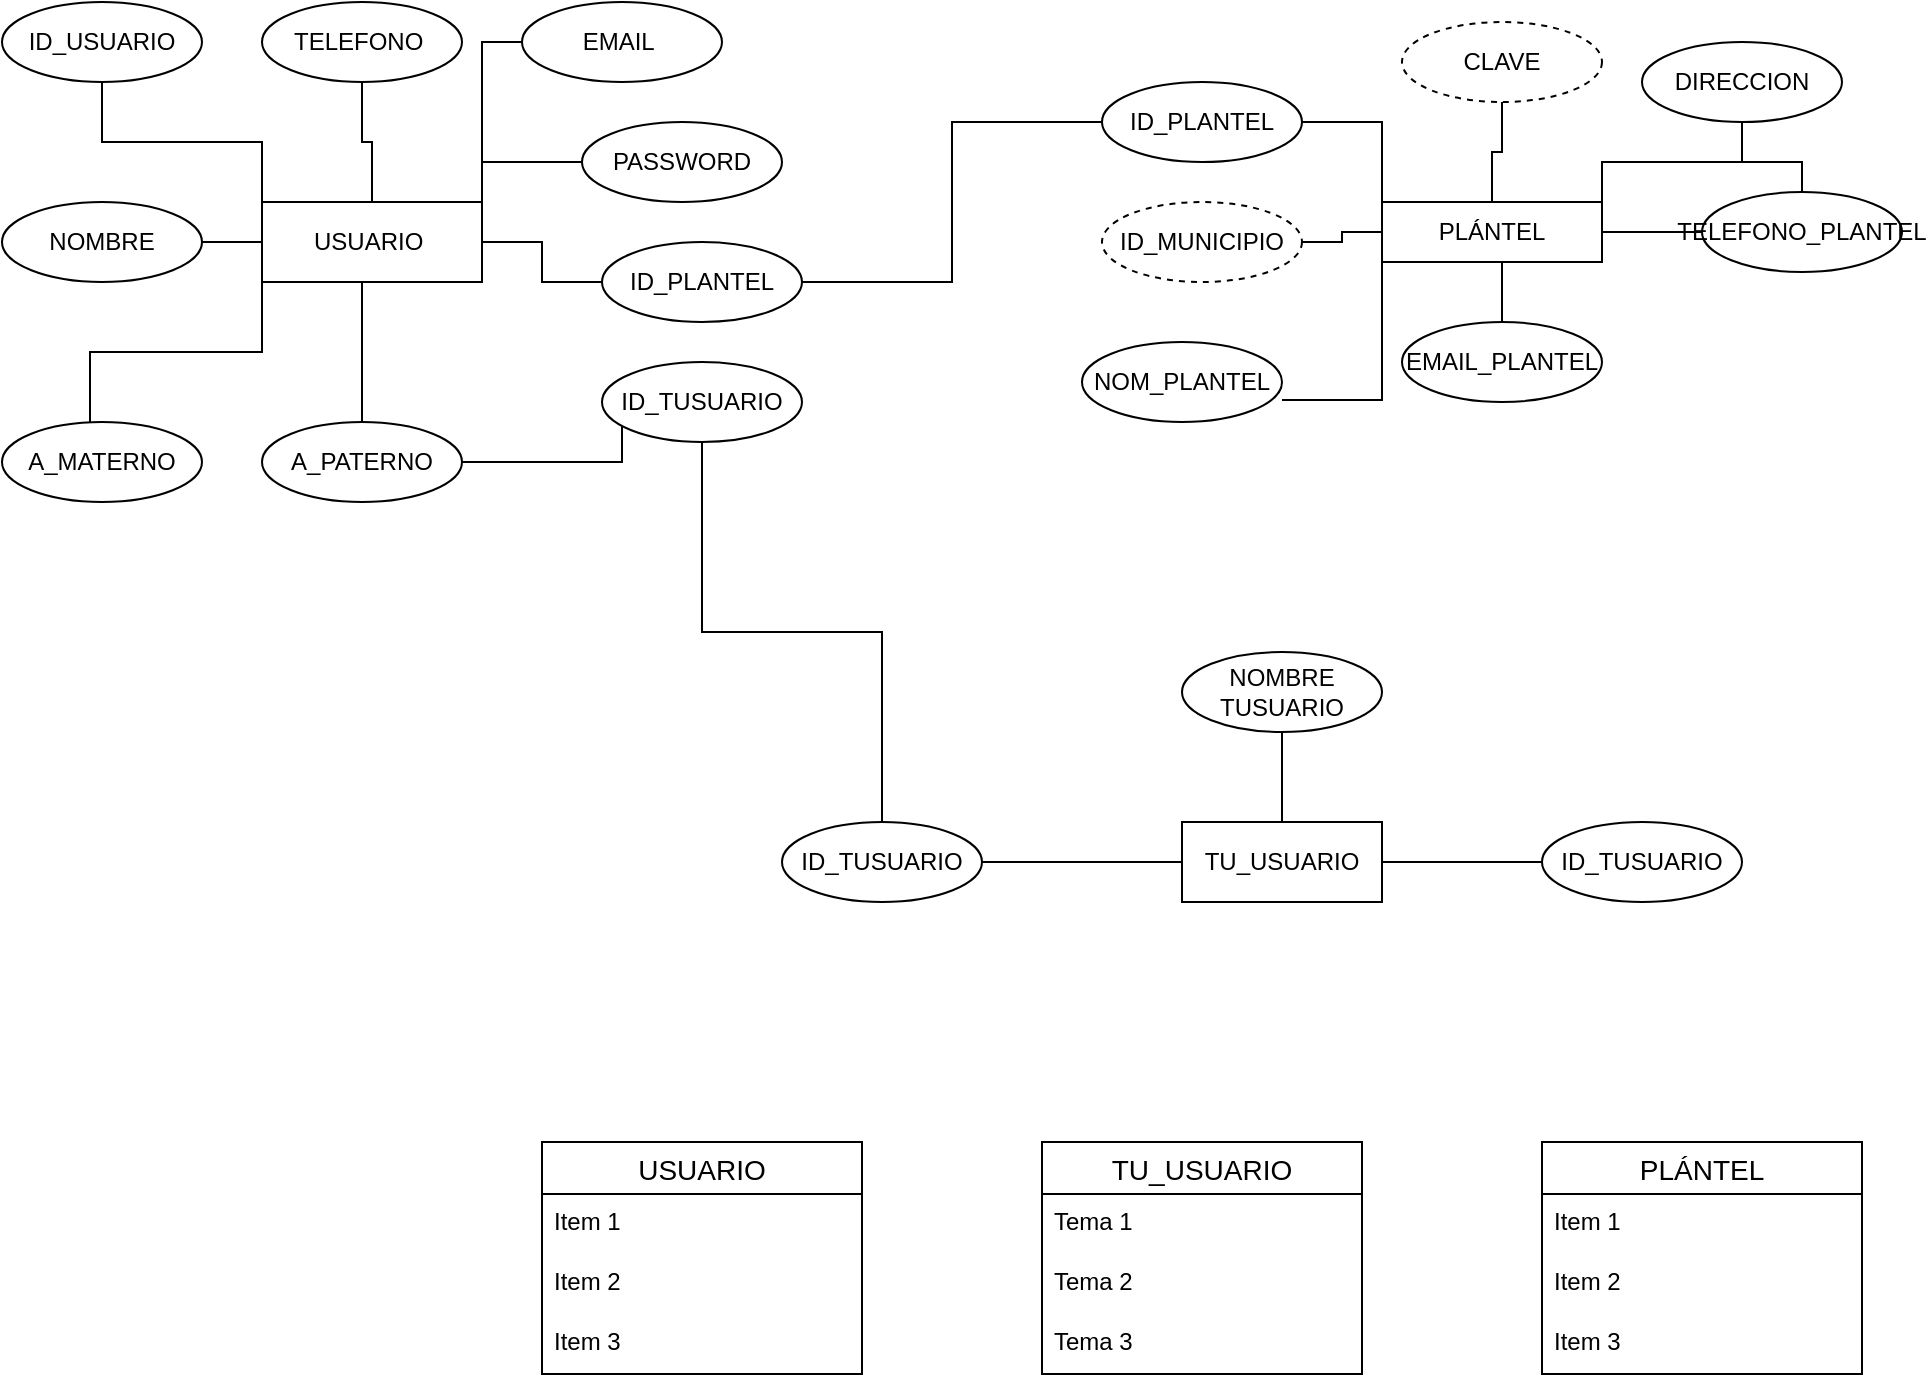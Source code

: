 <mxfile version="21.1.1" type="github">
  <diagram name="Página-1" id="hpnTDh2bMaopZNx7wuCb">
    <mxGraphModel dx="794" dy="740" grid="1" gridSize="10" guides="1" tooltips="1" connect="1" arrows="1" fold="1" page="1" pageScale="1" pageWidth="827" pageHeight="1169" math="0" shadow="0">
      <root>
        <mxCell id="0" />
        <mxCell id="1" parent="0" />
        <mxCell id="9I1INDpwfXQejEhpepl7-21" style="edgeStyle=orthogonalEdgeStyle;rounded=0;orthogonalLoop=1;jettySize=auto;html=1;exitX=0.5;exitY=1;exitDx=0;exitDy=0;entryX=0;entryY=0.5;entryDx=0;entryDy=0;endArrow=none;endFill=0;" parent="1" source="9I1INDpwfXQejEhpepl7-4" target="9I1INDpwfXQejEhpepl7-15" edge="1">
          <mxGeometry relative="1" as="geometry">
            <mxPoint x="490" y="470" as="targetPoint" />
            <Array as="points">
              <mxPoint x="380" y="400" />
              <mxPoint x="380" y="490" />
              <mxPoint x="510" y="490" />
              <mxPoint x="510" y="460" />
            </Array>
          </mxGeometry>
        </mxCell>
        <mxCell id="9I1INDpwfXQejEhpepl7-24" style="edgeStyle=orthogonalEdgeStyle;rounded=0;orthogonalLoop=1;jettySize=auto;html=1;exitX=0;exitY=1;exitDx=0;exitDy=0;entryX=0.44;entryY=0.05;entryDx=0;entryDy=0;entryPerimeter=0;endArrow=none;endFill=0;" parent="1" source="9I1INDpwfXQejEhpepl7-4" target="9I1INDpwfXQejEhpepl7-10" edge="1">
          <mxGeometry relative="1" as="geometry" />
        </mxCell>
        <mxCell id="9I1INDpwfXQejEhpepl7-25" style="edgeStyle=orthogonalEdgeStyle;rounded=0;orthogonalLoop=1;jettySize=auto;html=1;entryX=1;entryY=0.5;entryDx=0;entryDy=0;endArrow=none;endFill=0;" parent="1" source="9I1INDpwfXQejEhpepl7-4" target="9I1INDpwfXQejEhpepl7-23" edge="1">
          <mxGeometry relative="1" as="geometry" />
        </mxCell>
        <mxCell id="9I1INDpwfXQejEhpepl7-27" style="edgeStyle=orthogonalEdgeStyle;rounded=0;orthogonalLoop=1;jettySize=auto;html=1;exitX=0.5;exitY=0;exitDx=0;exitDy=0;entryX=0.5;entryY=1;entryDx=0;entryDy=0;endArrow=none;endFill=0;" parent="1" source="9I1INDpwfXQejEhpepl7-4" target="9I1INDpwfXQejEhpepl7-13" edge="1">
          <mxGeometry relative="1" as="geometry" />
        </mxCell>
        <mxCell id="9I1INDpwfXQejEhpepl7-28" style="edgeStyle=orthogonalEdgeStyle;rounded=0;orthogonalLoop=1;jettySize=auto;html=1;exitX=0;exitY=0;exitDx=0;exitDy=0;entryX=0.5;entryY=1;entryDx=0;entryDy=0;endArrow=none;endFill=0;" parent="1" source="9I1INDpwfXQejEhpepl7-4" target="9I1INDpwfXQejEhpepl7-12" edge="1">
          <mxGeometry relative="1" as="geometry" />
        </mxCell>
        <mxCell id="9I1INDpwfXQejEhpepl7-29" value="" style="edgeStyle=orthogonalEdgeStyle;rounded=0;orthogonalLoop=1;jettySize=auto;html=1;endArrow=none;endFill=0;" parent="1" source="9I1INDpwfXQejEhpepl7-4" target="9I1INDpwfXQejEhpepl7-11" edge="1">
          <mxGeometry relative="1" as="geometry" />
        </mxCell>
        <mxCell id="9I1INDpwfXQejEhpepl7-4" value="USUARIO&amp;nbsp;" style="whiteSpace=wrap;html=1;align=center;" parent="1" vertex="1">
          <mxGeometry x="330" y="360" width="110" height="40" as="geometry" />
        </mxCell>
        <mxCell id="9I1INDpwfXQejEhpepl7-30" style="edgeStyle=orthogonalEdgeStyle;rounded=0;orthogonalLoop=1;jettySize=auto;html=1;exitX=0;exitY=0.5;exitDx=0;exitDy=0;entryX=1;entryY=0;entryDx=0;entryDy=0;endArrow=none;endFill=0;" parent="1" source="9I1INDpwfXQejEhpepl7-7" target="9I1INDpwfXQejEhpepl7-4" edge="1">
          <mxGeometry relative="1" as="geometry" />
        </mxCell>
        <mxCell id="9I1INDpwfXQejEhpepl7-7" value="PASSWORD" style="ellipse;whiteSpace=wrap;html=1;align=center;" parent="1" vertex="1">
          <mxGeometry x="490" y="320" width="100" height="40" as="geometry" />
        </mxCell>
        <mxCell id="9I1INDpwfXQejEhpepl7-10" value="A_MATERNO" style="ellipse;whiteSpace=wrap;html=1;align=center;" parent="1" vertex="1">
          <mxGeometry x="200" y="470" width="100" height="40" as="geometry" />
        </mxCell>
        <mxCell id="Rhx4nIrISmLSo7I5DOPV-4" style="edgeStyle=orthogonalEdgeStyle;rounded=0;orthogonalLoop=1;jettySize=auto;html=1;exitX=1;exitY=0.5;exitDx=0;exitDy=0;entryX=0;entryY=0.5;entryDx=0;entryDy=0;endArrow=none;endFill=0;" edge="1" parent="1" source="9I1INDpwfXQejEhpepl7-11" target="9I1INDpwfXQejEhpepl7-36">
          <mxGeometry relative="1" as="geometry" />
        </mxCell>
        <mxCell id="9I1INDpwfXQejEhpepl7-11" value="ID_PLANTEL" style="ellipse;whiteSpace=wrap;html=1;align=center;" parent="1" vertex="1">
          <mxGeometry x="500" y="380" width="100" height="40" as="geometry" />
        </mxCell>
        <mxCell id="9I1INDpwfXQejEhpepl7-12" value="ID_USUARIO" style="ellipse;whiteSpace=wrap;html=1;align=center;" parent="1" vertex="1">
          <mxGeometry x="200" y="260" width="100" height="40" as="geometry" />
        </mxCell>
        <mxCell id="9I1INDpwfXQejEhpepl7-13" value="TELEFONO&amp;nbsp;" style="ellipse;whiteSpace=wrap;html=1;align=center;" parent="1" vertex="1">
          <mxGeometry x="330" y="260" width="100" height="40" as="geometry" />
        </mxCell>
        <mxCell id="9I1INDpwfXQejEhpepl7-14" value="A_PATERNO" style="ellipse;whiteSpace=wrap;html=1;align=center;" parent="1" vertex="1">
          <mxGeometry x="330" y="470" width="100" height="40" as="geometry" />
        </mxCell>
        <mxCell id="Rhx4nIrISmLSo7I5DOPV-3" style="edgeStyle=orthogonalEdgeStyle;rounded=0;orthogonalLoop=1;jettySize=auto;html=1;entryX=0.5;entryY=0;entryDx=0;entryDy=0;endArrow=none;endFill=0;" edge="1" parent="1" source="9I1INDpwfXQejEhpepl7-15" target="9I1INDpwfXQejEhpepl7-58">
          <mxGeometry relative="1" as="geometry" />
        </mxCell>
        <mxCell id="9I1INDpwfXQejEhpepl7-15" value="ID_TUSUARIO" style="ellipse;whiteSpace=wrap;html=1;align=center;" parent="1" vertex="1">
          <mxGeometry x="500" y="440" width="100" height="40" as="geometry" />
        </mxCell>
        <mxCell id="9I1INDpwfXQejEhpepl7-31" style="edgeStyle=orthogonalEdgeStyle;rounded=0;orthogonalLoop=1;jettySize=auto;html=1;exitX=0;exitY=0.5;exitDx=0;exitDy=0;entryX=1;entryY=0;entryDx=0;entryDy=0;endArrow=none;endFill=0;" parent="1" source="9I1INDpwfXQejEhpepl7-16" target="9I1INDpwfXQejEhpepl7-4" edge="1">
          <mxGeometry relative="1" as="geometry" />
        </mxCell>
        <mxCell id="9I1INDpwfXQejEhpepl7-16" value="EMAIL&amp;nbsp;" style="ellipse;whiteSpace=wrap;html=1;align=center;" parent="1" vertex="1">
          <mxGeometry x="460" y="260" width="100" height="40" as="geometry" />
        </mxCell>
        <mxCell id="9I1INDpwfXQejEhpepl7-23" value="NOMBRE" style="ellipse;whiteSpace=wrap;html=1;align=center;" parent="1" vertex="1">
          <mxGeometry x="200" y="360" width="100" height="40" as="geometry" />
        </mxCell>
        <mxCell id="9I1INDpwfXQejEhpepl7-37" style="edgeStyle=orthogonalEdgeStyle;rounded=0;orthogonalLoop=1;jettySize=auto;html=1;exitX=0;exitY=0;exitDx=0;exitDy=0;entryX=1;entryY=0.5;entryDx=0;entryDy=0;endArrow=none;endFill=0;" parent="1" source="9I1INDpwfXQejEhpepl7-32" target="9I1INDpwfXQejEhpepl7-36" edge="1">
          <mxGeometry relative="1" as="geometry" />
        </mxCell>
        <mxCell id="9I1INDpwfXQejEhpepl7-39" style="edgeStyle=orthogonalEdgeStyle;rounded=0;orthogonalLoop=1;jettySize=auto;html=1;exitX=0;exitY=0.5;exitDx=0;exitDy=0;entryX=1;entryY=0.5;entryDx=0;entryDy=0;endArrow=none;endFill=0;" parent="1" source="9I1INDpwfXQejEhpepl7-32" target="9I1INDpwfXQejEhpepl7-38" edge="1">
          <mxGeometry relative="1" as="geometry" />
        </mxCell>
        <mxCell id="9I1INDpwfXQejEhpepl7-44" style="edgeStyle=orthogonalEdgeStyle;rounded=0;orthogonalLoop=1;jettySize=auto;html=1;exitX=0;exitY=1;exitDx=0;exitDy=0;entryX=1;entryY=0.725;entryDx=0;entryDy=0;entryPerimeter=0;endArrow=none;endFill=0;" parent="1" source="9I1INDpwfXQejEhpepl7-32" target="9I1INDpwfXQejEhpepl7-35" edge="1">
          <mxGeometry relative="1" as="geometry" />
        </mxCell>
        <mxCell id="9I1INDpwfXQejEhpepl7-45" style="edgeStyle=orthogonalEdgeStyle;rounded=0;orthogonalLoop=1;jettySize=auto;html=1;exitX=0.5;exitY=1;exitDx=0;exitDy=0;entryX=0.5;entryY=0;entryDx=0;entryDy=0;endArrow=none;endFill=0;" parent="1" source="9I1INDpwfXQejEhpepl7-32" target="9I1INDpwfXQejEhpepl7-34" edge="1">
          <mxGeometry relative="1" as="geometry" />
        </mxCell>
        <mxCell id="9I1INDpwfXQejEhpepl7-47" style="edgeStyle=orthogonalEdgeStyle;rounded=0;orthogonalLoop=1;jettySize=auto;html=1;exitX=1;exitY=0.5;exitDx=0;exitDy=0;endArrow=none;endFill=0;" parent="1" source="9I1INDpwfXQejEhpepl7-32" target="9I1INDpwfXQejEhpepl7-46" edge="1">
          <mxGeometry relative="1" as="geometry" />
        </mxCell>
        <mxCell id="9I1INDpwfXQejEhpepl7-49" style="edgeStyle=orthogonalEdgeStyle;rounded=0;orthogonalLoop=1;jettySize=auto;html=1;exitX=1;exitY=0.25;exitDx=0;exitDy=0;endArrow=none;endFill=0;" parent="1" source="9I1INDpwfXQejEhpepl7-32" target="9I1INDpwfXQejEhpepl7-48" edge="1">
          <mxGeometry relative="1" as="geometry">
            <Array as="points">
              <mxPoint x="1000" y="340" />
              <mxPoint x="1070" y="340" />
            </Array>
          </mxGeometry>
        </mxCell>
        <mxCell id="9I1INDpwfXQejEhpepl7-51" style="edgeStyle=orthogonalEdgeStyle;rounded=0;orthogonalLoop=1;jettySize=auto;html=1;exitX=0.5;exitY=0;exitDx=0;exitDy=0;entryX=0.5;entryY=1;entryDx=0;entryDy=0;endArrow=none;endFill=0;" parent="1" source="9I1INDpwfXQejEhpepl7-32" target="9I1INDpwfXQejEhpepl7-50" edge="1">
          <mxGeometry relative="1" as="geometry" />
        </mxCell>
        <mxCell id="9I1INDpwfXQejEhpepl7-32" value="PLÁNTEL" style="whiteSpace=wrap;html=1;align=center;" parent="1" vertex="1">
          <mxGeometry x="890" y="360" width="110" height="30" as="geometry" />
        </mxCell>
        <mxCell id="9I1INDpwfXQejEhpepl7-34" value="EMAIL_PLANTEL" style="ellipse;whiteSpace=wrap;html=1;align=center;" parent="1" vertex="1">
          <mxGeometry x="900" y="420" width="100" height="40" as="geometry" />
        </mxCell>
        <mxCell id="9I1INDpwfXQejEhpepl7-35" value="NOM_PLANTEL" style="ellipse;whiteSpace=wrap;html=1;align=center;" parent="1" vertex="1">
          <mxGeometry x="740" y="430" width="100" height="40" as="geometry" />
        </mxCell>
        <mxCell id="9I1INDpwfXQejEhpepl7-36" value="ID_PLANTEL" style="ellipse;whiteSpace=wrap;html=1;align=center;" parent="1" vertex="1">
          <mxGeometry x="750" y="300" width="100" height="40" as="geometry" />
        </mxCell>
        <mxCell id="9I1INDpwfXQejEhpepl7-38" value="ID_MUNICIPIO" style="ellipse;whiteSpace=wrap;html=1;align=center;dashed=1;" parent="1" vertex="1">
          <mxGeometry x="750" y="360" width="100" height="40" as="geometry" />
        </mxCell>
        <mxCell id="9I1INDpwfXQejEhpepl7-46" value="TELEFONO_PLANTEL" style="ellipse;whiteSpace=wrap;html=1;align=center;" parent="1" vertex="1">
          <mxGeometry x="1050" y="355" width="100" height="40" as="geometry" />
        </mxCell>
        <mxCell id="Rhx4nIrISmLSo7I5DOPV-2" value="" style="edgeStyle=orthogonalEdgeStyle;rounded=0;orthogonalLoop=1;jettySize=auto;html=1;endArrow=none;endFill=0;" edge="1" parent="1" source="9I1INDpwfXQejEhpepl7-48" target="9I1INDpwfXQejEhpepl7-46">
          <mxGeometry relative="1" as="geometry" />
        </mxCell>
        <mxCell id="9I1INDpwfXQejEhpepl7-48" value="DIRECCION" style="ellipse;whiteSpace=wrap;html=1;align=center;" parent="1" vertex="1">
          <mxGeometry x="1020" y="280" width="100" height="40" as="geometry" />
        </mxCell>
        <mxCell id="9I1INDpwfXQejEhpepl7-50" value="CLAVE" style="ellipse;whiteSpace=wrap;html=1;align=center;dashed=1;" parent="1" vertex="1">
          <mxGeometry x="900" y="270" width="100" height="40" as="geometry" />
        </mxCell>
        <mxCell id="9I1INDpwfXQejEhpepl7-53" style="edgeStyle=orthogonalEdgeStyle;rounded=0;orthogonalLoop=1;jettySize=auto;html=1;exitX=0.5;exitY=0;exitDx=0;exitDy=0;endArrow=none;endFill=0;" parent="1" source="9I1INDpwfXQejEhpepl7-52" edge="1">
          <mxGeometry relative="1" as="geometry">
            <mxPoint x="840" y="620" as="targetPoint" />
          </mxGeometry>
        </mxCell>
        <mxCell id="9I1INDpwfXQejEhpepl7-55" style="edgeStyle=orthogonalEdgeStyle;rounded=0;orthogonalLoop=1;jettySize=auto;html=1;exitX=1;exitY=0.5;exitDx=0;exitDy=0;endArrow=none;endFill=0;" parent="1" source="9I1INDpwfXQejEhpepl7-52" edge="1">
          <mxGeometry relative="1" as="geometry">
            <mxPoint x="970" y="690" as="targetPoint" />
          </mxGeometry>
        </mxCell>
        <mxCell id="9I1INDpwfXQejEhpepl7-57" style="edgeStyle=orthogonalEdgeStyle;rounded=0;orthogonalLoop=1;jettySize=auto;html=1;exitX=0;exitY=0.5;exitDx=0;exitDy=0;endArrow=none;endFill=0;" parent="1" source="9I1INDpwfXQejEhpepl7-52" edge="1">
          <mxGeometry relative="1" as="geometry">
            <mxPoint x="690" y="690" as="targetPoint" />
          </mxGeometry>
        </mxCell>
        <mxCell id="9I1INDpwfXQejEhpepl7-52" value="TU_USUARIO" style="whiteSpace=wrap;html=1;align=center;" parent="1" vertex="1">
          <mxGeometry x="790" y="670" width="100" height="40" as="geometry" />
        </mxCell>
        <mxCell id="9I1INDpwfXQejEhpepl7-54" value="NOMBRE TUSUARIO" style="ellipse;whiteSpace=wrap;html=1;align=center;" parent="1" vertex="1">
          <mxGeometry x="790" y="585" width="100" height="40" as="geometry" />
        </mxCell>
        <mxCell id="9I1INDpwfXQejEhpepl7-56" value="ID_TUSUARIO" style="ellipse;whiteSpace=wrap;html=1;align=center;" parent="1" vertex="1">
          <mxGeometry x="970" y="670" width="100" height="40" as="geometry" />
        </mxCell>
        <mxCell id="9I1INDpwfXQejEhpepl7-58" value="ID_TUSUARIO" style="ellipse;whiteSpace=wrap;html=1;align=center;" parent="1" vertex="1">
          <mxGeometry x="590" y="670" width="100" height="40" as="geometry" />
        </mxCell>
        <mxCell id="9I1INDpwfXQejEhpepl7-72" value="USUARIO" style="swimlane;fontStyle=0;childLayout=stackLayout;horizontal=1;startSize=26;horizontalStack=0;resizeParent=1;resizeParentMax=0;resizeLast=0;collapsible=1;marginBottom=0;align=center;fontSize=14;" parent="1" vertex="1">
          <mxGeometry x="470" y="830" width="160" height="116" as="geometry" />
        </mxCell>
        <mxCell id="9I1INDpwfXQejEhpepl7-73" value="Item 1" style="text;strokeColor=none;fillColor=none;spacingLeft=4;spacingRight=4;overflow=hidden;rotatable=0;points=[[0,0.5],[1,0.5]];portConstraint=eastwest;fontSize=12;whiteSpace=wrap;html=1;" parent="9I1INDpwfXQejEhpepl7-72" vertex="1">
          <mxGeometry y="26" width="160" height="30" as="geometry" />
        </mxCell>
        <mxCell id="9I1INDpwfXQejEhpepl7-74" value="Item 2" style="text;strokeColor=none;fillColor=none;spacingLeft=4;spacingRight=4;overflow=hidden;rotatable=0;points=[[0,0.5],[1,0.5]];portConstraint=eastwest;fontSize=12;whiteSpace=wrap;html=1;" parent="9I1INDpwfXQejEhpepl7-72" vertex="1">
          <mxGeometry y="56" width="160" height="30" as="geometry" />
        </mxCell>
        <mxCell id="9I1INDpwfXQejEhpepl7-75" value="Item 3" style="text;strokeColor=none;fillColor=none;spacingLeft=4;spacingRight=4;overflow=hidden;rotatable=0;points=[[0,0.5],[1,0.5]];portConstraint=eastwest;fontSize=12;whiteSpace=wrap;html=1;" parent="9I1INDpwfXQejEhpepl7-72" vertex="1">
          <mxGeometry y="86" width="160" height="30" as="geometry" />
        </mxCell>
        <mxCell id="9I1INDpwfXQejEhpepl7-76" value="TU_USUARIO" style="swimlane;fontStyle=0;childLayout=stackLayout;horizontal=1;startSize=26;horizontalStack=0;resizeParent=1;resizeParentMax=0;resizeLast=0;collapsible=1;marginBottom=0;align=center;fontSize=14;" parent="1" vertex="1">
          <mxGeometry x="720" y="830" width="160" height="116" as="geometry" />
        </mxCell>
        <mxCell id="9I1INDpwfXQejEhpepl7-77" value="Tema 1" style="text;strokeColor=none;fillColor=none;spacingLeft=4;spacingRight=4;overflow=hidden;rotatable=0;points=[[0,0.5],[1,0.5]];portConstraint=eastwest;fontSize=12;whiteSpace=wrap;html=1;" parent="9I1INDpwfXQejEhpepl7-76" vertex="1">
          <mxGeometry y="26" width="160" height="30" as="geometry" />
        </mxCell>
        <mxCell id="9I1INDpwfXQejEhpepl7-78" value="Tema 2" style="text;strokeColor=none;fillColor=none;spacingLeft=4;spacingRight=4;overflow=hidden;rotatable=0;points=[[0,0.5],[1,0.5]];portConstraint=eastwest;fontSize=12;whiteSpace=wrap;html=1;" parent="9I1INDpwfXQejEhpepl7-76" vertex="1">
          <mxGeometry y="56" width="160" height="30" as="geometry" />
        </mxCell>
        <mxCell id="9I1INDpwfXQejEhpepl7-79" value="Tema 3" style="text;strokeColor=none;fillColor=none;spacingLeft=4;spacingRight=4;overflow=hidden;rotatable=0;points=[[0,0.5],[1,0.5]];portConstraint=eastwest;fontSize=12;whiteSpace=wrap;html=1;" parent="9I1INDpwfXQejEhpepl7-76" vertex="1">
          <mxGeometry y="86" width="160" height="30" as="geometry" />
        </mxCell>
        <mxCell id="9I1INDpwfXQejEhpepl7-80" value="PLÁNTEL" style="swimlane;fontStyle=0;childLayout=stackLayout;horizontal=1;startSize=26;horizontalStack=0;resizeParent=1;resizeParentMax=0;resizeLast=0;collapsible=1;marginBottom=0;align=center;fontSize=14;" parent="1" vertex="1">
          <mxGeometry x="970" y="830" width="160" height="116" as="geometry" />
        </mxCell>
        <mxCell id="9I1INDpwfXQejEhpepl7-81" value="Item 1" style="text;strokeColor=none;fillColor=none;spacingLeft=4;spacingRight=4;overflow=hidden;rotatable=0;points=[[0,0.5],[1,0.5]];portConstraint=eastwest;fontSize=12;whiteSpace=wrap;html=1;" parent="9I1INDpwfXQejEhpepl7-80" vertex="1">
          <mxGeometry y="26" width="160" height="30" as="geometry" />
        </mxCell>
        <mxCell id="9I1INDpwfXQejEhpepl7-82" value="Item 2" style="text;strokeColor=none;fillColor=none;spacingLeft=4;spacingRight=4;overflow=hidden;rotatable=0;points=[[0,0.5],[1,0.5]];portConstraint=eastwest;fontSize=12;whiteSpace=wrap;html=1;" parent="9I1INDpwfXQejEhpepl7-80" vertex="1">
          <mxGeometry y="56" width="160" height="30" as="geometry" />
        </mxCell>
        <mxCell id="9I1INDpwfXQejEhpepl7-83" value="Item 3" style="text;strokeColor=none;fillColor=none;spacingLeft=4;spacingRight=4;overflow=hidden;rotatable=0;points=[[0,0.5],[1,0.5]];portConstraint=eastwest;fontSize=12;whiteSpace=wrap;html=1;" parent="9I1INDpwfXQejEhpepl7-80" vertex="1">
          <mxGeometry y="86" width="160" height="30" as="geometry" />
        </mxCell>
      </root>
    </mxGraphModel>
  </diagram>
</mxfile>
